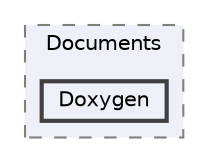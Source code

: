 digraph "Doxygen"
{
 // LATEX_PDF_SIZE
  bgcolor="transparent";
  edge [fontname=Helvetica,fontsize=10,labelfontname=Helvetica,labelfontsize=10];
  node [fontname=Helvetica,fontsize=10,shape=box,height=0.2,width=0.4];
  compound=true
  subgraph clusterdir_8d8713d7b7dca2f5000aaa60bafaaaa1 {
    graph [ bgcolor="#edf0f7", pencolor="grey50", label="Documents", fontname=Helvetica,fontsize=10 style="filled,dashed", URL="dir_8d8713d7b7dca2f5000aaa60bafaaaa1.html",tooltip=""]
  dir_242791b11747f7b89c5deb6dc44c6fd5 [label="Doxygen", fillcolor="#edf0f7", color="grey25", style="filled,bold", URL="dir_242791b11747f7b89c5deb6dc44c6fd5.html",tooltip=""];
  }
}

